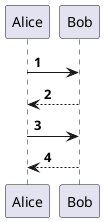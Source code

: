 @startuml
'https://plantuml.com/sequence-diagram

autonumber

Alice -> Bob:
Bob --> Alice:

Alice -> Bob:
Alice <-- Bob:
@enduml